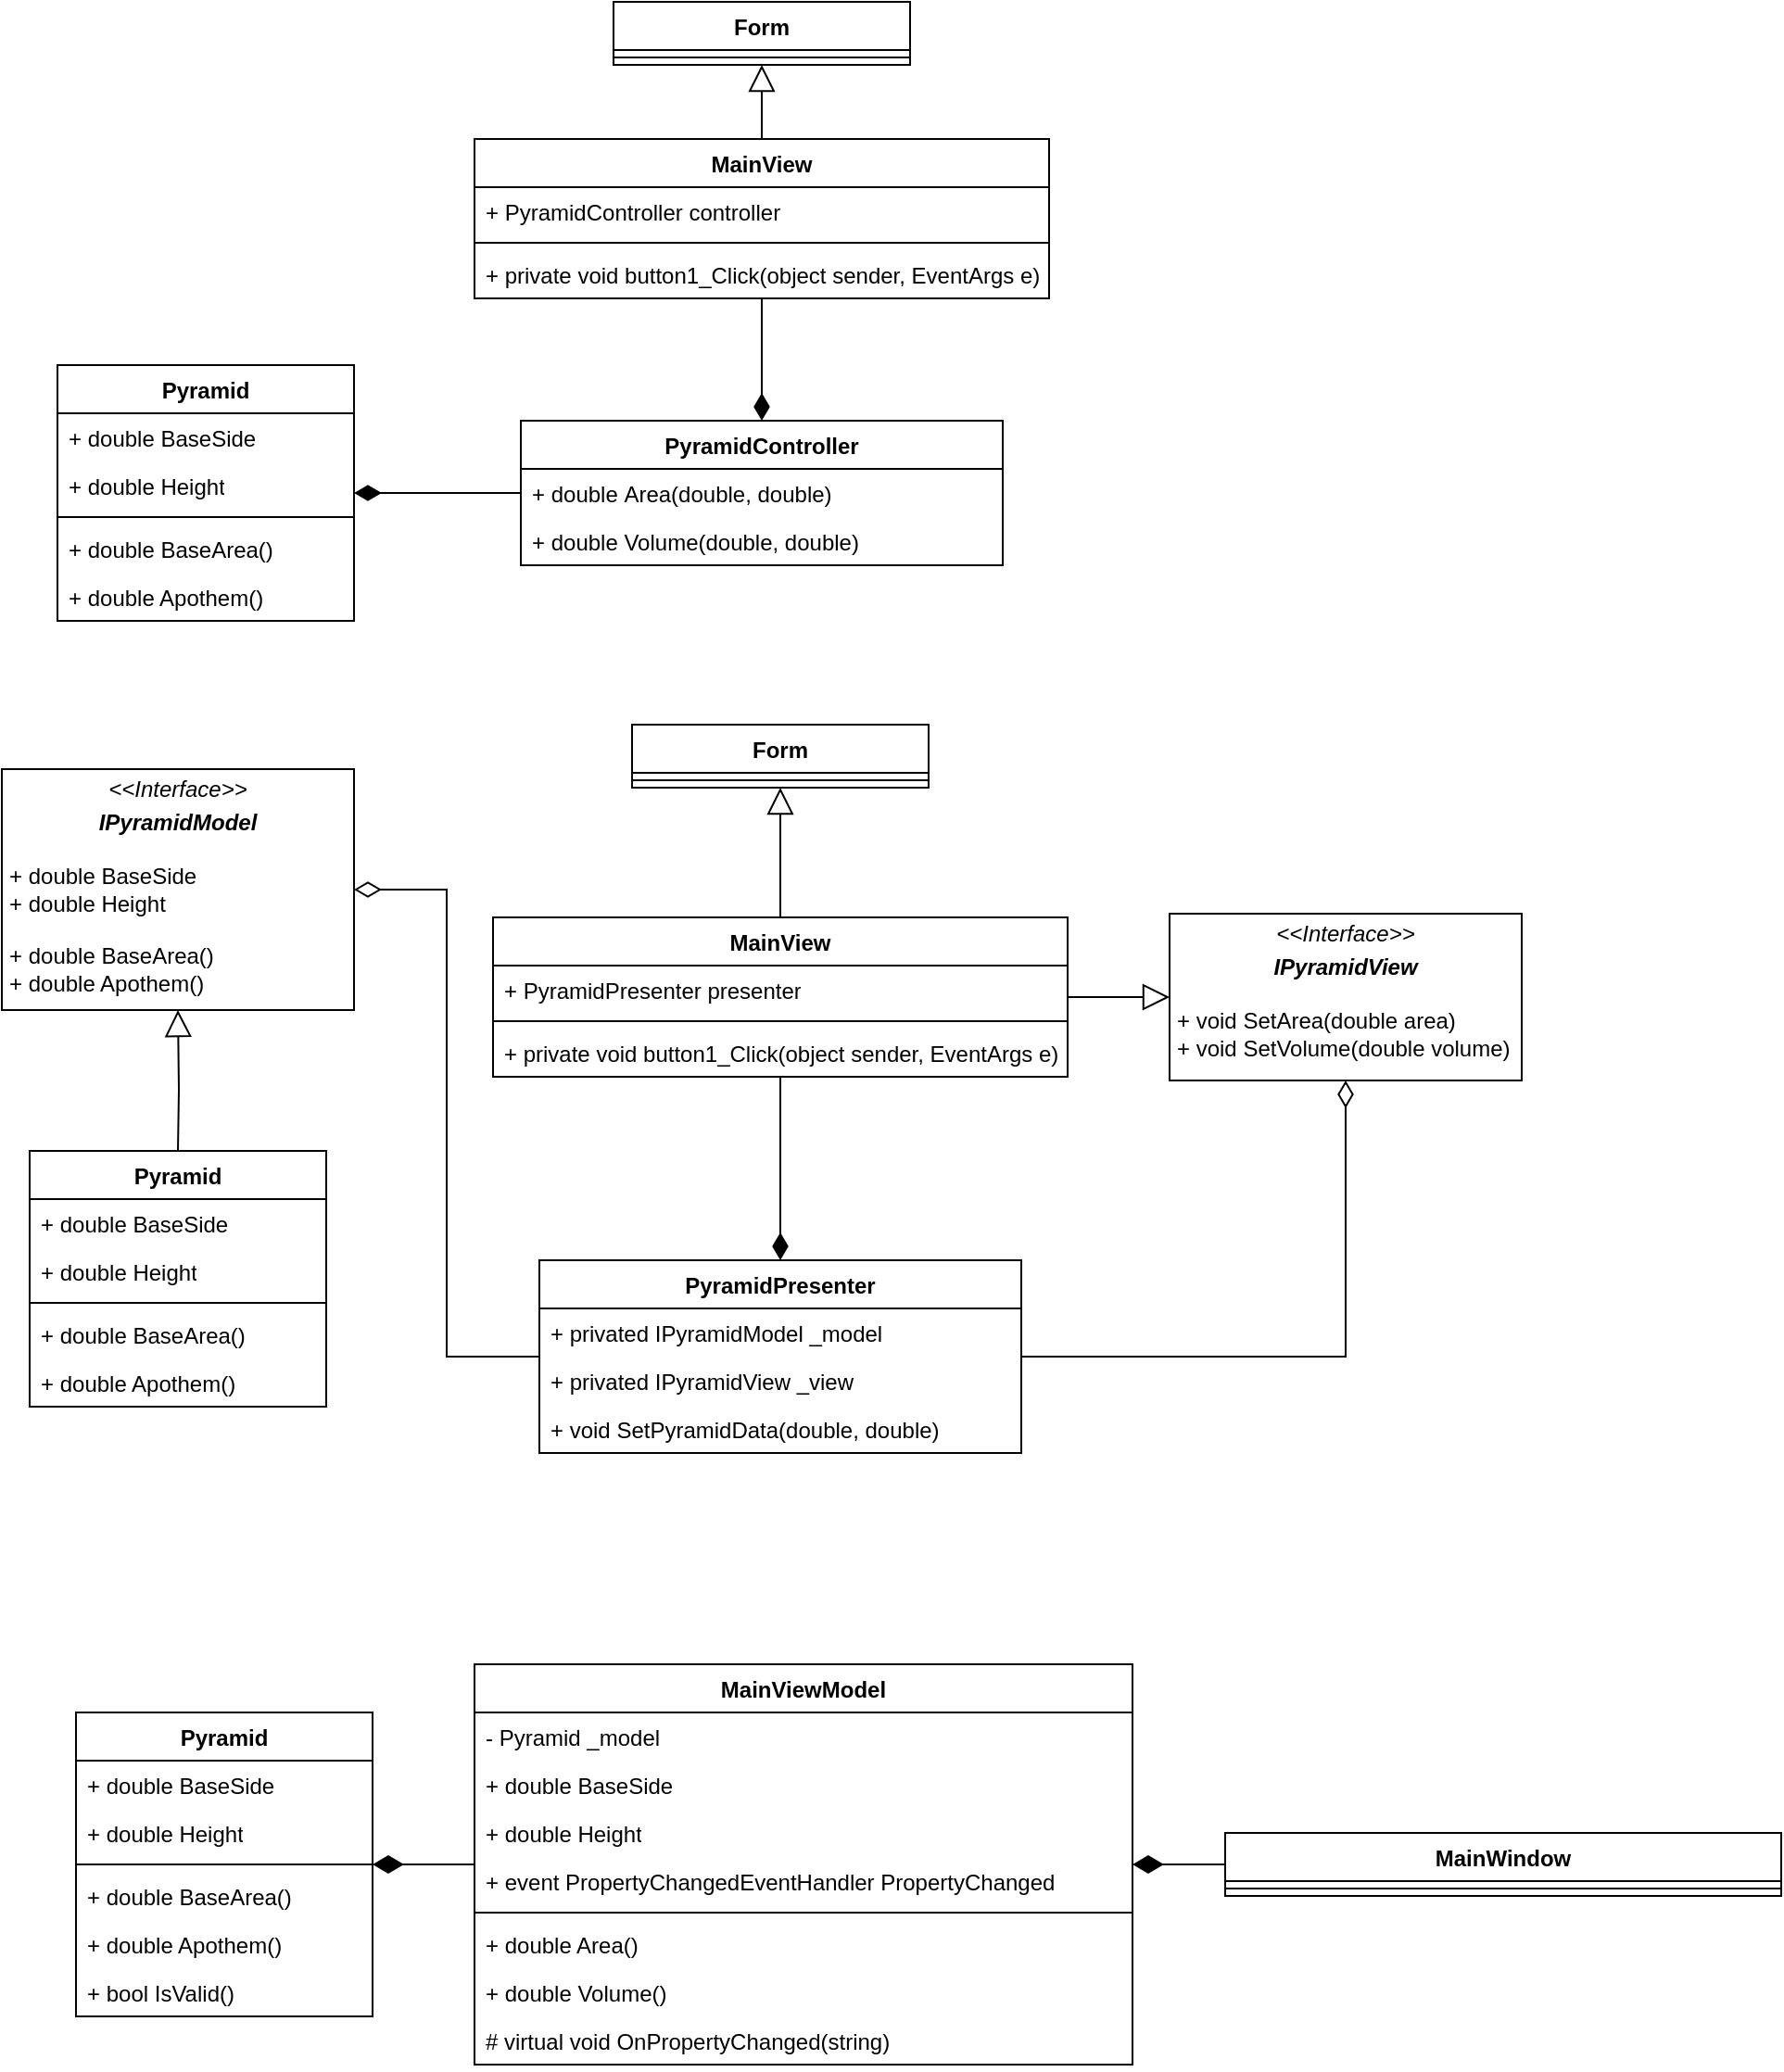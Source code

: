 <mxfile version="21.3.6" type="device">
  <diagram name="Page-1" id="eBv2-vM9XhxNuOCXp_97">
    <mxGraphModel dx="1195" dy="645" grid="1" gridSize="10" guides="1" tooltips="1" connect="1" arrows="1" fold="1" page="1" pageScale="1" pageWidth="1169" pageHeight="827" math="0" shadow="0">
      <root>
        <mxCell id="0" />
        <mxCell id="1" parent="0" />
        <mxCell id="i9FcCF7hfHRcJfYozyRg-62" style="edgeStyle=orthogonalEdgeStyle;rounded=0;orthogonalLoop=1;jettySize=auto;html=1;endArrow=diamondThin;endFill=1;endSize=12;" edge="1" parent="1" source="rhTFKWQ-LMkkg1Q9PQiI-13" target="i9FcCF7hfHRcJfYozyRg-54">
          <mxGeometry relative="1" as="geometry" />
        </mxCell>
        <mxCell id="rhTFKWQ-LMkkg1Q9PQiI-13" value="PyramidController" style="swimlane;fontStyle=1;align=center;verticalAlign=top;childLayout=stackLayout;horizontal=1;startSize=26;horizontalStack=0;resizeParent=1;resizeParentMax=0;resizeLast=0;collapsible=1;marginBottom=0;whiteSpace=wrap;html=1;" parent="1" vertex="1">
          <mxGeometry x="290" y="256" width="260" height="78" as="geometry" />
        </mxCell>
        <mxCell id="rhTFKWQ-LMkkg1Q9PQiI-16" value="+ double&amp;nbsp;Area(double, double)" style="text;strokeColor=none;fillColor=none;align=left;verticalAlign=top;spacingLeft=4;spacingRight=4;overflow=hidden;rotatable=0;points=[[0,0.5],[1,0.5]];portConstraint=eastwest;whiteSpace=wrap;html=1;" parent="rhTFKWQ-LMkkg1Q9PQiI-13" vertex="1">
          <mxGeometry y="26" width="260" height="26" as="geometry" />
        </mxCell>
        <mxCell id="rhTFKWQ-LMkkg1Q9PQiI-17" value="+ double&amp;nbsp;Volume(double, double)" style="text;strokeColor=none;fillColor=none;align=left;verticalAlign=top;spacingLeft=4;spacingRight=4;overflow=hidden;rotatable=0;points=[[0,0.5],[1,0.5]];portConstraint=eastwest;whiteSpace=wrap;html=1;" parent="rhTFKWQ-LMkkg1Q9PQiI-13" vertex="1">
          <mxGeometry y="52" width="260" height="26" as="geometry" />
        </mxCell>
        <mxCell id="rhTFKWQ-LMkkg1Q9PQiI-27" style="edgeStyle=orthogonalEdgeStyle;rounded=0;orthogonalLoop=1;jettySize=auto;html=1;endArrow=block;endFill=0;strokeWidth=1;endSize=12;" parent="1" source="rhTFKWQ-LMkkg1Q9PQiI-19" target="rhTFKWQ-LMkkg1Q9PQiI-23" edge="1">
          <mxGeometry relative="1" as="geometry" />
        </mxCell>
        <mxCell id="rhTFKWQ-LMkkg1Q9PQiI-28" style="edgeStyle=orthogonalEdgeStyle;rounded=0;orthogonalLoop=1;jettySize=auto;html=1;endArrow=diamondThin;endFill=1;endSize=12;" parent="1" source="rhTFKWQ-LMkkg1Q9PQiI-19" target="rhTFKWQ-LMkkg1Q9PQiI-13" edge="1">
          <mxGeometry relative="1" as="geometry" />
        </mxCell>
        <mxCell id="rhTFKWQ-LMkkg1Q9PQiI-19" value="MainView" style="swimlane;fontStyle=1;align=center;verticalAlign=top;childLayout=stackLayout;horizontal=1;startSize=26;horizontalStack=0;resizeParent=1;resizeParentMax=0;resizeLast=0;collapsible=1;marginBottom=0;whiteSpace=wrap;html=1;" parent="1" vertex="1">
          <mxGeometry x="265" y="104" width="310" height="86" as="geometry" />
        </mxCell>
        <mxCell id="rhTFKWQ-LMkkg1Q9PQiI-20" value="+ PyramidController controller" style="text;strokeColor=none;fillColor=none;align=left;verticalAlign=top;spacingLeft=4;spacingRight=4;overflow=hidden;rotatable=0;points=[[0,0.5],[1,0.5]];portConstraint=eastwest;whiteSpace=wrap;html=1;" parent="rhTFKWQ-LMkkg1Q9PQiI-19" vertex="1">
          <mxGeometry y="26" width="310" height="26" as="geometry" />
        </mxCell>
        <mxCell id="rhTFKWQ-LMkkg1Q9PQiI-21" value="" style="line;strokeWidth=1;fillColor=none;align=left;verticalAlign=middle;spacingTop=-1;spacingLeft=3;spacingRight=3;rotatable=0;labelPosition=right;points=[];portConstraint=eastwest;strokeColor=inherit;" parent="rhTFKWQ-LMkkg1Q9PQiI-19" vertex="1">
          <mxGeometry y="52" width="310" height="8" as="geometry" />
        </mxCell>
        <mxCell id="rhTFKWQ-LMkkg1Q9PQiI-22" value="+ private void button1_Click(object sender, EventArgs e)" style="text;strokeColor=none;fillColor=none;align=left;verticalAlign=top;spacingLeft=4;spacingRight=4;overflow=hidden;rotatable=0;points=[[0,0.5],[1,0.5]];portConstraint=eastwest;whiteSpace=wrap;html=1;" parent="rhTFKWQ-LMkkg1Q9PQiI-19" vertex="1">
          <mxGeometry y="60" width="310" height="26" as="geometry" />
        </mxCell>
        <mxCell id="rhTFKWQ-LMkkg1Q9PQiI-23" value="Form" style="swimlane;fontStyle=1;align=center;verticalAlign=top;childLayout=stackLayout;horizontal=1;startSize=26;horizontalStack=0;resizeParent=1;resizeParentMax=0;resizeLast=0;collapsible=1;marginBottom=0;whiteSpace=wrap;html=1;" parent="1" vertex="1">
          <mxGeometry x="340" y="30" width="160" height="34" as="geometry" />
        </mxCell>
        <mxCell id="rhTFKWQ-LMkkg1Q9PQiI-25" value="" style="line;strokeWidth=1;fillColor=none;align=left;verticalAlign=middle;spacingTop=-1;spacingLeft=3;spacingRight=3;rotatable=0;labelPosition=right;points=[];portConstraint=eastwest;strokeColor=inherit;" parent="rhTFKWQ-LMkkg1Q9PQiI-23" vertex="1">
          <mxGeometry y="26" width="160" height="8" as="geometry" />
        </mxCell>
        <mxCell id="i9FcCF7hfHRcJfYozyRg-15" value="&lt;p style=&quot;margin:0px;margin-top:4px;text-align:center;&quot;&gt;&lt;i&gt;&amp;lt;&amp;lt;Interface&amp;gt;&amp;gt;&lt;/i&gt;&lt;br&gt;&lt;/p&gt;&lt;p style=&quot;margin:0px;margin-top:4px;text-align:center;&quot;&gt;&lt;i&gt;&lt;b&gt;IPyramidView&lt;/b&gt;&lt;/i&gt;&lt;/p&gt;&lt;p style=&quot;margin:0px;margin-left:4px;&quot;&gt;&lt;/p&gt;&lt;p style=&quot;margin:0px;margin-left:4px;&quot;&gt;&lt;br&gt;&lt;/p&gt;&lt;p style=&quot;margin:0px;margin-left:4px;&quot;&gt;+ void SetArea(double area)&lt;br&gt;+ void SetVolume(double volume)&lt;/p&gt;" style="verticalAlign=top;align=left;overflow=fill;fontSize=12;fontFamily=Helvetica;html=1;whiteSpace=wrap;" vertex="1" parent="1">
          <mxGeometry x="640" y="522" width="190" height="90" as="geometry" />
        </mxCell>
        <mxCell id="i9FcCF7hfHRcJfYozyRg-35" style="edgeStyle=orthogonalEdgeStyle;rounded=0;orthogonalLoop=1;jettySize=auto;html=1;endArrow=block;endFill=0;endSize=12;" edge="1" parent="1" target="i9FcCF7hfHRcJfYozyRg-34">
          <mxGeometry relative="1" as="geometry">
            <mxPoint x="105" y="650" as="sourcePoint" />
          </mxGeometry>
        </mxCell>
        <mxCell id="i9FcCF7hfHRcJfYozyRg-39" style="edgeStyle=orthogonalEdgeStyle;rounded=0;orthogonalLoop=1;jettySize=auto;html=1;entryX=0.5;entryY=1;entryDx=0;entryDy=0;endArrow=diamondThin;endFill=0;endSize=12;" edge="1" parent="1" source="i9FcCF7hfHRcJfYozyRg-21" target="i9FcCF7hfHRcJfYozyRg-15">
          <mxGeometry relative="1" as="geometry" />
        </mxCell>
        <mxCell id="i9FcCF7hfHRcJfYozyRg-46" style="edgeStyle=orthogonalEdgeStyle;rounded=0;orthogonalLoop=1;jettySize=auto;html=1;entryX=1;entryY=0.5;entryDx=0;entryDy=0;endArrow=diamondThin;endFill=0;endSize=12;" edge="1" parent="1" source="i9FcCF7hfHRcJfYozyRg-21" target="i9FcCF7hfHRcJfYozyRg-34">
          <mxGeometry relative="1" as="geometry">
            <Array as="points">
              <mxPoint x="250" y="761" />
              <mxPoint x="250" y="509" />
            </Array>
          </mxGeometry>
        </mxCell>
        <mxCell id="i9FcCF7hfHRcJfYozyRg-21" value="PyramidPresenter" style="swimlane;fontStyle=1;align=center;verticalAlign=top;childLayout=stackLayout;horizontal=1;startSize=26;horizontalStack=0;resizeParent=1;resizeParentMax=0;resizeLast=0;collapsible=1;marginBottom=0;whiteSpace=wrap;html=1;" vertex="1" parent="1">
          <mxGeometry x="300" y="709" width="260" height="104" as="geometry" />
        </mxCell>
        <mxCell id="i9FcCF7hfHRcJfYozyRg-22" value="+ privated IPyramidModel _model" style="text;strokeColor=none;fillColor=none;align=left;verticalAlign=top;spacingLeft=4;spacingRight=4;overflow=hidden;rotatable=0;points=[[0,0.5],[1,0.5]];portConstraint=eastwest;whiteSpace=wrap;html=1;" vertex="1" parent="i9FcCF7hfHRcJfYozyRg-21">
          <mxGeometry y="26" width="260" height="26" as="geometry" />
        </mxCell>
        <mxCell id="i9FcCF7hfHRcJfYozyRg-45" value="+ privated IPyramidView _view" style="text;strokeColor=none;fillColor=none;align=left;verticalAlign=top;spacingLeft=4;spacingRight=4;overflow=hidden;rotatable=0;points=[[0,0.5],[1,0.5]];portConstraint=eastwest;whiteSpace=wrap;html=1;" vertex="1" parent="i9FcCF7hfHRcJfYozyRg-21">
          <mxGeometry y="52" width="260" height="26" as="geometry" />
        </mxCell>
        <mxCell id="i9FcCF7hfHRcJfYozyRg-41" value="+ void SetPyramidData(double, double)" style="text;strokeColor=none;fillColor=none;align=left;verticalAlign=top;spacingLeft=4;spacingRight=4;overflow=hidden;rotatable=0;points=[[0,0.5],[1,0.5]];portConstraint=eastwest;whiteSpace=wrap;html=1;" vertex="1" parent="i9FcCF7hfHRcJfYozyRg-21">
          <mxGeometry y="78" width="260" height="26" as="geometry" />
        </mxCell>
        <mxCell id="i9FcCF7hfHRcJfYozyRg-25" style="edgeStyle=orthogonalEdgeStyle;rounded=0;orthogonalLoop=1;jettySize=auto;html=1;endArrow=block;endFill=0;strokeWidth=1;endSize=12;" edge="1" parent="1" source="i9FcCF7hfHRcJfYozyRg-27" target="i9FcCF7hfHRcJfYozyRg-31">
          <mxGeometry relative="1" as="geometry" />
        </mxCell>
        <mxCell id="i9FcCF7hfHRcJfYozyRg-33" style="edgeStyle=orthogonalEdgeStyle;rounded=0;orthogonalLoop=1;jettySize=auto;html=1;entryX=0;entryY=0.5;entryDx=0;entryDy=0;endArrow=block;endFill=0;endSize=12;" edge="1" parent="1" source="i9FcCF7hfHRcJfYozyRg-27" target="i9FcCF7hfHRcJfYozyRg-15">
          <mxGeometry relative="1" as="geometry" />
        </mxCell>
        <mxCell id="i9FcCF7hfHRcJfYozyRg-37" style="edgeStyle=orthogonalEdgeStyle;rounded=0;orthogonalLoop=1;jettySize=auto;html=1;entryX=0.5;entryY=0;entryDx=0;entryDy=0;endArrow=diamondThin;endFill=1;endSize=12;" edge="1" parent="1" source="i9FcCF7hfHRcJfYozyRg-27" target="i9FcCF7hfHRcJfYozyRg-21">
          <mxGeometry relative="1" as="geometry" />
        </mxCell>
        <mxCell id="i9FcCF7hfHRcJfYozyRg-27" value="MainView" style="swimlane;fontStyle=1;align=center;verticalAlign=top;childLayout=stackLayout;horizontal=1;startSize=26;horizontalStack=0;resizeParent=1;resizeParentMax=0;resizeLast=0;collapsible=1;marginBottom=0;whiteSpace=wrap;html=1;" vertex="1" parent="1">
          <mxGeometry x="275" y="524" width="310" height="86" as="geometry" />
        </mxCell>
        <mxCell id="i9FcCF7hfHRcJfYozyRg-28" value="+ PyramidPresenter presenter" style="text;strokeColor=none;fillColor=none;align=left;verticalAlign=top;spacingLeft=4;spacingRight=4;overflow=hidden;rotatable=0;points=[[0,0.5],[1,0.5]];portConstraint=eastwest;whiteSpace=wrap;html=1;" vertex="1" parent="i9FcCF7hfHRcJfYozyRg-27">
          <mxGeometry y="26" width="310" height="26" as="geometry" />
        </mxCell>
        <mxCell id="i9FcCF7hfHRcJfYozyRg-29" value="" style="line;strokeWidth=1;fillColor=none;align=left;verticalAlign=middle;spacingTop=-1;spacingLeft=3;spacingRight=3;rotatable=0;labelPosition=right;points=[];portConstraint=eastwest;strokeColor=inherit;" vertex="1" parent="i9FcCF7hfHRcJfYozyRg-27">
          <mxGeometry y="52" width="310" height="8" as="geometry" />
        </mxCell>
        <mxCell id="i9FcCF7hfHRcJfYozyRg-30" value="+ private void button1_Click(object sender, EventArgs e)" style="text;strokeColor=none;fillColor=none;align=left;verticalAlign=top;spacingLeft=4;spacingRight=4;overflow=hidden;rotatable=0;points=[[0,0.5],[1,0.5]];portConstraint=eastwest;whiteSpace=wrap;html=1;" vertex="1" parent="i9FcCF7hfHRcJfYozyRg-27">
          <mxGeometry y="60" width="310" height="26" as="geometry" />
        </mxCell>
        <mxCell id="i9FcCF7hfHRcJfYozyRg-31" value="Form" style="swimlane;fontStyle=1;align=center;verticalAlign=top;childLayout=stackLayout;horizontal=1;startSize=26;horizontalStack=0;resizeParent=1;resizeParentMax=0;resizeLast=0;collapsible=1;marginBottom=0;whiteSpace=wrap;html=1;" vertex="1" parent="1">
          <mxGeometry x="350" y="420" width="160" height="34" as="geometry" />
        </mxCell>
        <mxCell id="i9FcCF7hfHRcJfYozyRg-32" value="" style="line;strokeWidth=1;fillColor=none;align=left;verticalAlign=middle;spacingTop=-1;spacingLeft=3;spacingRight=3;rotatable=0;labelPosition=right;points=[];portConstraint=eastwest;strokeColor=inherit;" vertex="1" parent="i9FcCF7hfHRcJfYozyRg-31">
          <mxGeometry y="26" width="160" height="8" as="geometry" />
        </mxCell>
        <mxCell id="i9FcCF7hfHRcJfYozyRg-34" value="&lt;p style=&quot;margin:0px;margin-top:4px;text-align:center;&quot;&gt;&lt;i&gt;&amp;lt;&amp;lt;Interface&amp;gt;&amp;gt;&lt;/i&gt;&lt;br&gt;&lt;/p&gt;&lt;p style=&quot;margin:0px;margin-top:4px;text-align:center;&quot;&gt;&lt;i&gt;&lt;b&gt;IPyramidModel&lt;/b&gt;&lt;/i&gt;&lt;/p&gt;&lt;p style=&quot;margin:0px;margin-left:4px;&quot;&gt;&lt;/p&gt;&lt;p style=&quot;margin:0px;margin-left:4px;&quot;&gt;&lt;br&gt;&lt;/p&gt;&lt;p style=&quot;margin:0px;margin-left:4px;&quot;&gt;+ double BaseSide&lt;br&gt;+ double Height&lt;/p&gt;&lt;p style=&quot;margin:0px;margin-left:4px;&quot;&gt;&lt;br&gt;&lt;/p&gt;&lt;p style=&quot;margin:0px;margin-left:4px;&quot;&gt;+ double BaseArea()&lt;/p&gt;&lt;p style=&quot;margin:0px;margin-left:4px;&quot;&gt;+ double Apothem()&lt;/p&gt;" style="verticalAlign=top;align=left;overflow=fill;fontSize=12;fontFamily=Helvetica;html=1;whiteSpace=wrap;" vertex="1" parent="1">
          <mxGeometry x="10" y="444" width="190" height="130" as="geometry" />
        </mxCell>
        <mxCell id="i9FcCF7hfHRcJfYozyRg-54" value="Pyramid" style="swimlane;fontStyle=1;align=center;verticalAlign=top;childLayout=stackLayout;horizontal=1;startSize=26;horizontalStack=0;resizeParent=1;resizeParentMax=0;resizeLast=0;collapsible=1;marginBottom=0;whiteSpace=wrap;html=1;" vertex="1" parent="1">
          <mxGeometry x="40" y="226" width="160" height="138" as="geometry" />
        </mxCell>
        <mxCell id="i9FcCF7hfHRcJfYozyRg-55" value="+ double BaseSide" style="text;strokeColor=none;fillColor=none;align=left;verticalAlign=top;spacingLeft=4;spacingRight=4;overflow=hidden;rotatable=0;points=[[0,0.5],[1,0.5]];portConstraint=eastwest;whiteSpace=wrap;html=1;" vertex="1" parent="i9FcCF7hfHRcJfYozyRg-54">
          <mxGeometry y="26" width="160" height="26" as="geometry" />
        </mxCell>
        <mxCell id="i9FcCF7hfHRcJfYozyRg-59" value="+ double Height" style="text;strokeColor=none;fillColor=none;align=left;verticalAlign=top;spacingLeft=4;spacingRight=4;overflow=hidden;rotatable=0;points=[[0,0.5],[1,0.5]];portConstraint=eastwest;whiteSpace=wrap;html=1;" vertex="1" parent="i9FcCF7hfHRcJfYozyRg-54">
          <mxGeometry y="52" width="160" height="26" as="geometry" />
        </mxCell>
        <mxCell id="i9FcCF7hfHRcJfYozyRg-56" value="" style="line;strokeWidth=1;fillColor=none;align=left;verticalAlign=middle;spacingTop=-1;spacingLeft=3;spacingRight=3;rotatable=0;labelPosition=right;points=[];portConstraint=eastwest;strokeColor=inherit;" vertex="1" parent="i9FcCF7hfHRcJfYozyRg-54">
          <mxGeometry y="78" width="160" height="8" as="geometry" />
        </mxCell>
        <mxCell id="i9FcCF7hfHRcJfYozyRg-57" value="+ double BaseArea()" style="text;strokeColor=none;fillColor=none;align=left;verticalAlign=top;spacingLeft=4;spacingRight=4;overflow=hidden;rotatable=0;points=[[0,0.5],[1,0.5]];portConstraint=eastwest;whiteSpace=wrap;html=1;" vertex="1" parent="i9FcCF7hfHRcJfYozyRg-54">
          <mxGeometry y="86" width="160" height="26" as="geometry" />
        </mxCell>
        <mxCell id="i9FcCF7hfHRcJfYozyRg-60" value="+ double Apothem()" style="text;strokeColor=none;fillColor=none;align=left;verticalAlign=top;spacingLeft=4;spacingRight=4;overflow=hidden;rotatable=0;points=[[0,0.5],[1,0.5]];portConstraint=eastwest;whiteSpace=wrap;html=1;" vertex="1" parent="i9FcCF7hfHRcJfYozyRg-54">
          <mxGeometry y="112" width="160" height="26" as="geometry" />
        </mxCell>
        <mxCell id="i9FcCF7hfHRcJfYozyRg-63" value="Pyramid" style="swimlane;fontStyle=1;align=center;verticalAlign=top;childLayout=stackLayout;horizontal=1;startSize=26;horizontalStack=0;resizeParent=1;resizeParentMax=0;resizeLast=0;collapsible=1;marginBottom=0;whiteSpace=wrap;html=1;" vertex="1" parent="1">
          <mxGeometry x="25" y="650" width="160" height="138" as="geometry" />
        </mxCell>
        <mxCell id="i9FcCF7hfHRcJfYozyRg-64" value="+ double BaseSide" style="text;strokeColor=none;fillColor=none;align=left;verticalAlign=top;spacingLeft=4;spacingRight=4;overflow=hidden;rotatable=0;points=[[0,0.5],[1,0.5]];portConstraint=eastwest;whiteSpace=wrap;html=1;" vertex="1" parent="i9FcCF7hfHRcJfYozyRg-63">
          <mxGeometry y="26" width="160" height="26" as="geometry" />
        </mxCell>
        <mxCell id="i9FcCF7hfHRcJfYozyRg-65" value="+ double Height" style="text;strokeColor=none;fillColor=none;align=left;verticalAlign=top;spacingLeft=4;spacingRight=4;overflow=hidden;rotatable=0;points=[[0,0.5],[1,0.5]];portConstraint=eastwest;whiteSpace=wrap;html=1;" vertex="1" parent="i9FcCF7hfHRcJfYozyRg-63">
          <mxGeometry y="52" width="160" height="26" as="geometry" />
        </mxCell>
        <mxCell id="i9FcCF7hfHRcJfYozyRg-66" value="" style="line;strokeWidth=1;fillColor=none;align=left;verticalAlign=middle;spacingTop=-1;spacingLeft=3;spacingRight=3;rotatable=0;labelPosition=right;points=[];portConstraint=eastwest;strokeColor=inherit;" vertex="1" parent="i9FcCF7hfHRcJfYozyRg-63">
          <mxGeometry y="78" width="160" height="8" as="geometry" />
        </mxCell>
        <mxCell id="i9FcCF7hfHRcJfYozyRg-67" value="+ double BaseArea()" style="text;strokeColor=none;fillColor=none;align=left;verticalAlign=top;spacingLeft=4;spacingRight=4;overflow=hidden;rotatable=0;points=[[0,0.5],[1,0.5]];portConstraint=eastwest;whiteSpace=wrap;html=1;" vertex="1" parent="i9FcCF7hfHRcJfYozyRg-63">
          <mxGeometry y="86" width="160" height="26" as="geometry" />
        </mxCell>
        <mxCell id="i9FcCF7hfHRcJfYozyRg-68" value="+ double Apothem()" style="text;strokeColor=none;fillColor=none;align=left;verticalAlign=top;spacingLeft=4;spacingRight=4;overflow=hidden;rotatable=0;points=[[0,0.5],[1,0.5]];portConstraint=eastwest;whiteSpace=wrap;html=1;" vertex="1" parent="i9FcCF7hfHRcJfYozyRg-63">
          <mxGeometry y="112" width="160" height="26" as="geometry" />
        </mxCell>
        <mxCell id="i9FcCF7hfHRcJfYozyRg-69" value="Pyramid" style="swimlane;fontStyle=1;align=center;verticalAlign=top;childLayout=stackLayout;horizontal=1;startSize=26;horizontalStack=0;resizeParent=1;resizeParentMax=0;resizeLast=0;collapsible=1;marginBottom=0;whiteSpace=wrap;html=1;" vertex="1" parent="1">
          <mxGeometry x="50" y="953" width="160" height="164" as="geometry" />
        </mxCell>
        <mxCell id="i9FcCF7hfHRcJfYozyRg-70" value="+ double BaseSide" style="text;strokeColor=none;fillColor=none;align=left;verticalAlign=top;spacingLeft=4;spacingRight=4;overflow=hidden;rotatable=0;points=[[0,0.5],[1,0.5]];portConstraint=eastwest;whiteSpace=wrap;html=1;" vertex="1" parent="i9FcCF7hfHRcJfYozyRg-69">
          <mxGeometry y="26" width="160" height="26" as="geometry" />
        </mxCell>
        <mxCell id="i9FcCF7hfHRcJfYozyRg-71" value="+ double Height" style="text;strokeColor=none;fillColor=none;align=left;verticalAlign=top;spacingLeft=4;spacingRight=4;overflow=hidden;rotatable=0;points=[[0,0.5],[1,0.5]];portConstraint=eastwest;whiteSpace=wrap;html=1;" vertex="1" parent="i9FcCF7hfHRcJfYozyRg-69">
          <mxGeometry y="52" width="160" height="26" as="geometry" />
        </mxCell>
        <mxCell id="i9FcCF7hfHRcJfYozyRg-72" value="" style="line;strokeWidth=1;fillColor=none;align=left;verticalAlign=middle;spacingTop=-1;spacingLeft=3;spacingRight=3;rotatable=0;labelPosition=right;points=[];portConstraint=eastwest;strokeColor=inherit;" vertex="1" parent="i9FcCF7hfHRcJfYozyRg-69">
          <mxGeometry y="78" width="160" height="8" as="geometry" />
        </mxCell>
        <mxCell id="i9FcCF7hfHRcJfYozyRg-73" value="+ double BaseArea()" style="text;strokeColor=none;fillColor=none;align=left;verticalAlign=top;spacingLeft=4;spacingRight=4;overflow=hidden;rotatable=0;points=[[0,0.5],[1,0.5]];portConstraint=eastwest;whiteSpace=wrap;html=1;" vertex="1" parent="i9FcCF7hfHRcJfYozyRg-69">
          <mxGeometry y="86" width="160" height="26" as="geometry" />
        </mxCell>
        <mxCell id="i9FcCF7hfHRcJfYozyRg-74" value="+ double Apothem()" style="text;strokeColor=none;fillColor=none;align=left;verticalAlign=top;spacingLeft=4;spacingRight=4;overflow=hidden;rotatable=0;points=[[0,0.5],[1,0.5]];portConstraint=eastwest;whiteSpace=wrap;html=1;" vertex="1" parent="i9FcCF7hfHRcJfYozyRg-69">
          <mxGeometry y="112" width="160" height="26" as="geometry" />
        </mxCell>
        <mxCell id="i9FcCF7hfHRcJfYozyRg-75" value="+ bool IsValid()" style="text;strokeColor=none;fillColor=none;align=left;verticalAlign=top;spacingLeft=4;spacingRight=4;overflow=hidden;rotatable=0;points=[[0,0.5],[1,0.5]];portConstraint=eastwest;whiteSpace=wrap;html=1;" vertex="1" parent="i9FcCF7hfHRcJfYozyRg-69">
          <mxGeometry y="138" width="160" height="26" as="geometry" />
        </mxCell>
        <mxCell id="i9FcCF7hfHRcJfYozyRg-85" style="edgeStyle=orthogonalEdgeStyle;rounded=0;orthogonalLoop=1;jettySize=auto;html=1;endArrow=diamondThin;endFill=1;endSize=14;" edge="1" parent="1" source="i9FcCF7hfHRcJfYozyRg-76" target="i9FcCF7hfHRcJfYozyRg-69">
          <mxGeometry relative="1" as="geometry" />
        </mxCell>
        <mxCell id="i9FcCF7hfHRcJfYozyRg-76" value="MainViewModel" style="swimlane;fontStyle=1;align=center;verticalAlign=top;childLayout=stackLayout;horizontal=1;startSize=26;horizontalStack=0;resizeParent=1;resizeParentMax=0;resizeLast=0;collapsible=1;marginBottom=0;whiteSpace=wrap;html=1;" vertex="1" parent="1">
          <mxGeometry x="265" y="927" width="355" height="216" as="geometry" />
        </mxCell>
        <mxCell id="i9FcCF7hfHRcJfYozyRg-77" value="- Pyramid _model" style="text;strokeColor=none;fillColor=none;align=left;verticalAlign=top;spacingLeft=4;spacingRight=4;overflow=hidden;rotatable=0;points=[[0,0.5],[1,0.5]];portConstraint=eastwest;whiteSpace=wrap;html=1;" vertex="1" parent="i9FcCF7hfHRcJfYozyRg-76">
          <mxGeometry y="26" width="355" height="26" as="geometry" />
        </mxCell>
        <mxCell id="i9FcCF7hfHRcJfYozyRg-83" value="+ double BaseSide" style="text;strokeColor=none;fillColor=none;align=left;verticalAlign=top;spacingLeft=4;spacingRight=4;overflow=hidden;rotatable=0;points=[[0,0.5],[1,0.5]];portConstraint=eastwest;whiteSpace=wrap;html=1;" vertex="1" parent="i9FcCF7hfHRcJfYozyRg-76">
          <mxGeometry y="52" width="355" height="26" as="geometry" />
        </mxCell>
        <mxCell id="i9FcCF7hfHRcJfYozyRg-84" value="+ double Height" style="text;strokeColor=none;fillColor=none;align=left;verticalAlign=top;spacingLeft=4;spacingRight=4;overflow=hidden;rotatable=0;points=[[0,0.5],[1,0.5]];portConstraint=eastwest;whiteSpace=wrap;html=1;" vertex="1" parent="i9FcCF7hfHRcJfYozyRg-76">
          <mxGeometry y="78" width="355" height="26" as="geometry" />
        </mxCell>
        <mxCell id="i9FcCF7hfHRcJfYozyRg-95" value="+ event PropertyChangedEventHandler PropertyChanged" style="text;strokeColor=none;fillColor=none;align=left;verticalAlign=top;spacingLeft=4;spacingRight=4;overflow=hidden;rotatable=0;points=[[0,0.5],[1,0.5]];portConstraint=eastwest;whiteSpace=wrap;html=1;" vertex="1" parent="i9FcCF7hfHRcJfYozyRg-76">
          <mxGeometry y="104" width="355" height="26" as="geometry" />
        </mxCell>
        <mxCell id="i9FcCF7hfHRcJfYozyRg-79" value="" style="line;strokeWidth=1;fillColor=none;align=left;verticalAlign=middle;spacingTop=-1;spacingLeft=3;spacingRight=3;rotatable=0;labelPosition=right;points=[];portConstraint=eastwest;strokeColor=inherit;" vertex="1" parent="i9FcCF7hfHRcJfYozyRg-76">
          <mxGeometry y="130" width="355" height="8" as="geometry" />
        </mxCell>
        <mxCell id="i9FcCF7hfHRcJfYozyRg-80" value="+ double Area()" style="text;strokeColor=none;fillColor=none;align=left;verticalAlign=top;spacingLeft=4;spacingRight=4;overflow=hidden;rotatable=0;points=[[0,0.5],[1,0.5]];portConstraint=eastwest;whiteSpace=wrap;html=1;" vertex="1" parent="i9FcCF7hfHRcJfYozyRg-76">
          <mxGeometry y="138" width="355" height="26" as="geometry" />
        </mxCell>
        <mxCell id="i9FcCF7hfHRcJfYozyRg-81" value="+ double Volume()" style="text;strokeColor=none;fillColor=none;align=left;verticalAlign=top;spacingLeft=4;spacingRight=4;overflow=hidden;rotatable=0;points=[[0,0.5],[1,0.5]];portConstraint=eastwest;whiteSpace=wrap;html=1;" vertex="1" parent="i9FcCF7hfHRcJfYozyRg-76">
          <mxGeometry y="164" width="355" height="26" as="geometry" />
        </mxCell>
        <mxCell id="i9FcCF7hfHRcJfYozyRg-94" value="# virtual void OnPropertyChanged(string)" style="text;strokeColor=none;fillColor=none;align=left;verticalAlign=top;spacingLeft=4;spacingRight=4;overflow=hidden;rotatable=0;points=[[0,0.5],[1,0.5]];portConstraint=eastwest;whiteSpace=wrap;html=1;" vertex="1" parent="i9FcCF7hfHRcJfYozyRg-76">
          <mxGeometry y="190" width="355" height="26" as="geometry" />
        </mxCell>
        <mxCell id="i9FcCF7hfHRcJfYozyRg-93" style="edgeStyle=orthogonalEdgeStyle;rounded=0;orthogonalLoop=1;jettySize=auto;html=1;endArrow=diamondThin;endFill=1;endSize=14;" edge="1" parent="1" source="i9FcCF7hfHRcJfYozyRg-86" target="i9FcCF7hfHRcJfYozyRg-76">
          <mxGeometry relative="1" as="geometry" />
        </mxCell>
        <mxCell id="i9FcCF7hfHRcJfYozyRg-86" value="MainWindow" style="swimlane;fontStyle=1;align=center;verticalAlign=top;childLayout=stackLayout;horizontal=1;startSize=26;horizontalStack=0;resizeParent=1;resizeParentMax=0;resizeLast=0;collapsible=1;marginBottom=0;whiteSpace=wrap;html=1;" vertex="1" parent="1">
          <mxGeometry x="670" y="1018" width="300" height="34" as="geometry" />
        </mxCell>
        <mxCell id="i9FcCF7hfHRcJfYozyRg-90" value="" style="line;strokeWidth=1;fillColor=none;align=left;verticalAlign=middle;spacingTop=-1;spacingLeft=3;spacingRight=3;rotatable=0;labelPosition=right;points=[];portConstraint=eastwest;strokeColor=inherit;" vertex="1" parent="i9FcCF7hfHRcJfYozyRg-86">
          <mxGeometry y="26" width="300" height="8" as="geometry" />
        </mxCell>
      </root>
    </mxGraphModel>
  </diagram>
</mxfile>
